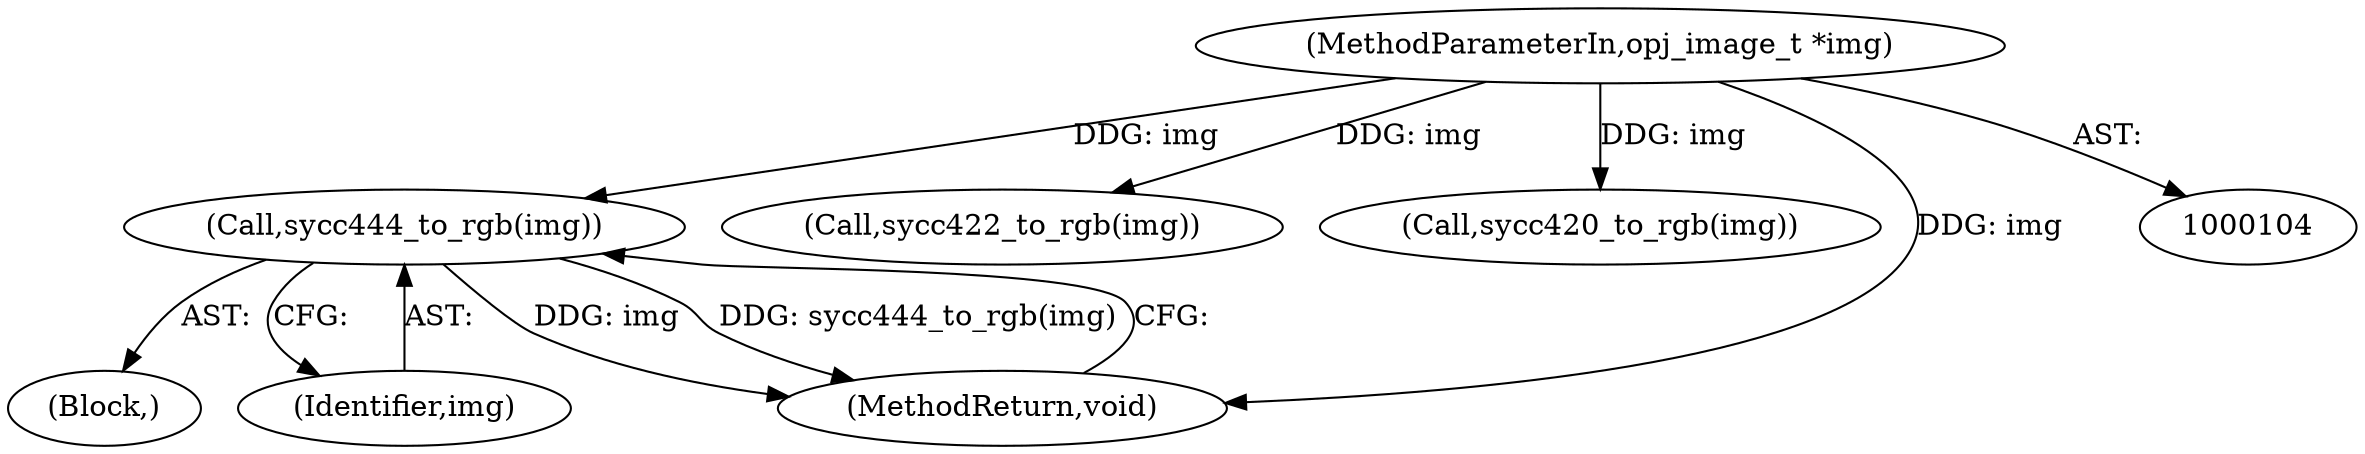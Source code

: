 digraph "0_openjpeg_15f081c89650dccee4aa4ae66f614c3fdb268767@pointer" {
"1000309" [label="(Call,sycc444_to_rgb(img))"];
"1000105" [label="(MethodParameterIn,opj_image_t *img)"];
"1000309" [label="(Call,sycc444_to_rgb(img))"];
"1000308" [label="(Block,)"];
"1000105" [label="(MethodParameterIn,opj_image_t *img)"];
"1000245" [label="(Call,sycc422_to_rgb(img))"];
"1000181" [label="(Call,sycc420_to_rgb(img))"];
"1000310" [label="(Identifier,img)"];
"1000319" [label="(MethodReturn,void)"];
"1000309" -> "1000308"  [label="AST: "];
"1000309" -> "1000310"  [label="CFG: "];
"1000310" -> "1000309"  [label="AST: "];
"1000319" -> "1000309"  [label="CFG: "];
"1000309" -> "1000319"  [label="DDG: img"];
"1000309" -> "1000319"  [label="DDG: sycc444_to_rgb(img)"];
"1000105" -> "1000309"  [label="DDG: img"];
"1000105" -> "1000104"  [label="AST: "];
"1000105" -> "1000319"  [label="DDG: img"];
"1000105" -> "1000181"  [label="DDG: img"];
"1000105" -> "1000245"  [label="DDG: img"];
}
